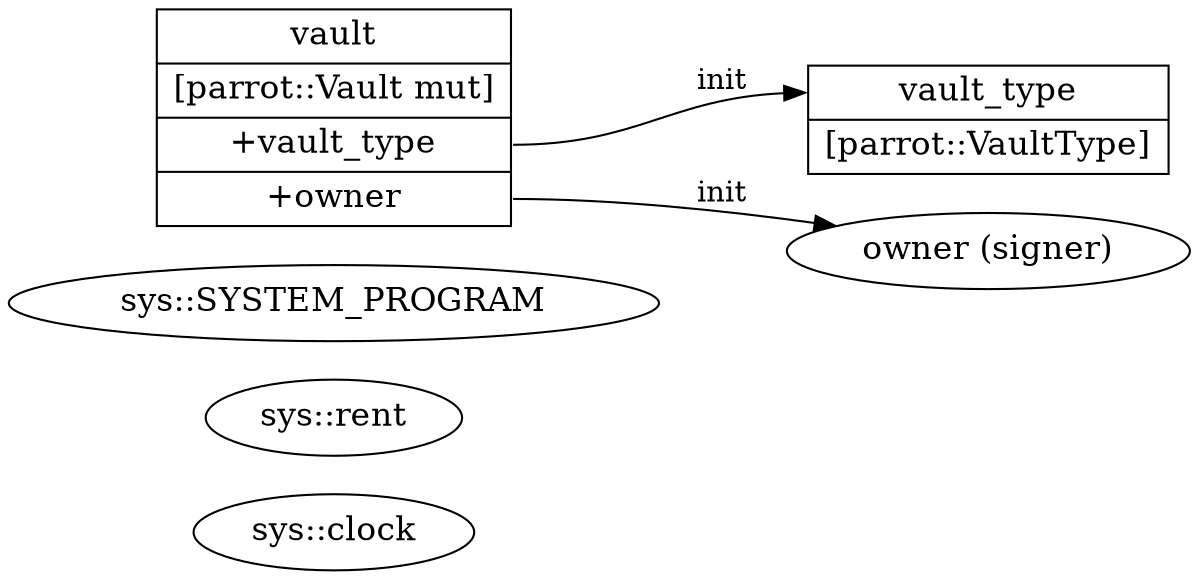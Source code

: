 digraph parrot_accounts{
    graph [rankdir = "LR"];
    node [fontsize = "16"shape = "ellipse"];
    edge [];


// --accounts

    "sys::clock" [
    ]

    "sys::rent" [
    ]

    "sys::SYSTEM_PROGRAM" [
    ]

    "vault" [
        label = "<f0> vault |
        [parrot::Vault mut] |
        <vault_type> +vault_type|
        <owner> +owner
        "
        shape = "record"
    ]

    "vault_type" [
        label = "<f0> vault_type |
        [parrot::VaultType]
        "
        shape = "record"
    ]

    "owner" [
        label = "owner (signer)"
    ]


// --account relations
    // collateral_from:owner -> collateral_from_authority [style="dotted" label="=="]
    vault:vault_type -> vault_type:f0 [label="init"]
    vault:owner -> owner [label="init"]

    // collateral_to:f0 -> vault_type:collateral_token_holder [label="=="]


    // vault_type:collateral_token -> collateral_token:f0 [label="=="];


    // vault:vault_type -> vault_type:f0 [label="has_one"];

}